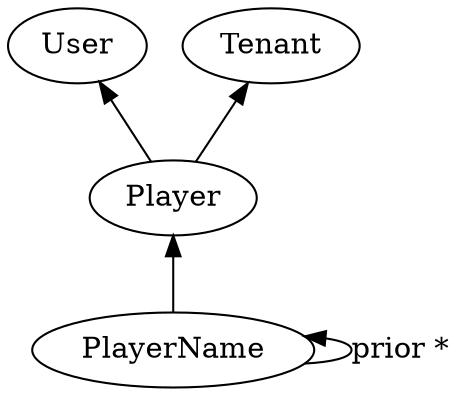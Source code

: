 digraph {
    rankdir=BT
    Player -> User, Tenant
    PlayerName -> Player
    PlayerName -> PlayerName [label="prior *"]
}